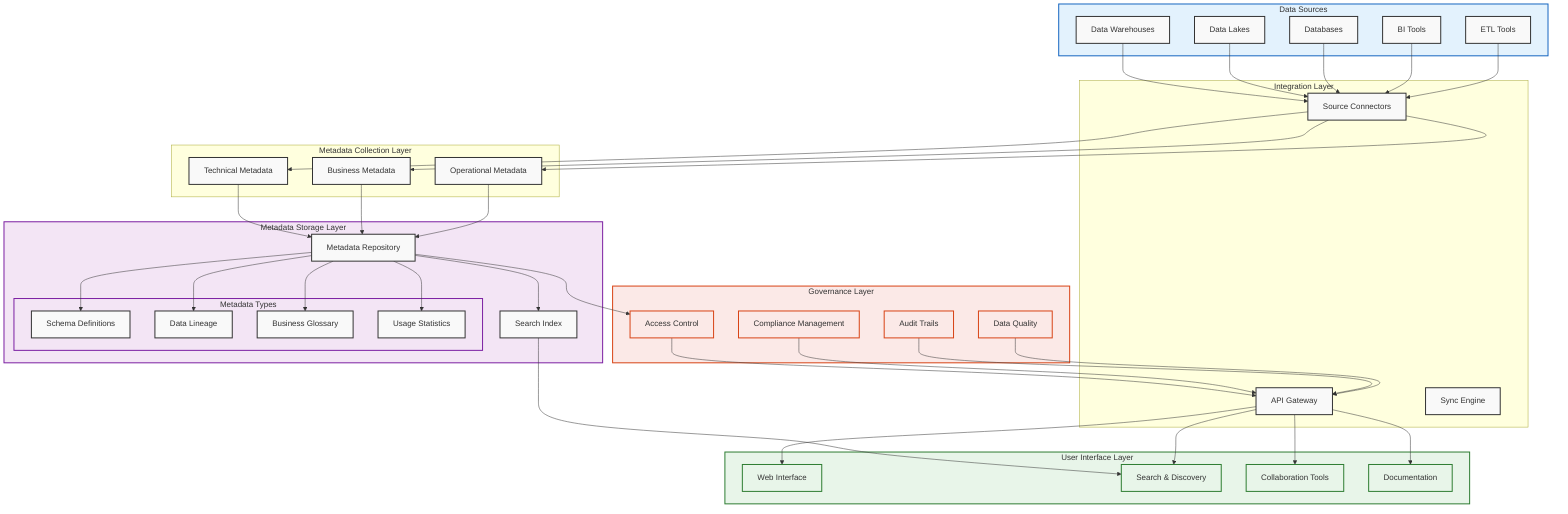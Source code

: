 graph TB
    %% Data Sources
    subgraph Sources[Data Sources]
        DW[Data Warehouses]
        DL[Data Lakes]
        DB[Databases]
        BI[BI Tools]
        ETL[ETL Tools]
    end

    %% Metadata Collection Layer
    subgraph Collection[Metadata Collection Layer]
        TM[Technical Metadata]
        BM[Business Metadata]
        OM[Operational Metadata]
    end

    %% Metadata Storage Layer
    subgraph Storage[Metadata Storage Layer]
        MR[Metadata Repository]
        SI[Search Index]
        subgraph MetadataTypes[Metadata Types]
            MT1[Schema Definitions]
            MT2[Data Lineage]
            MT3[Business Glossary]
            MT4[Usage Statistics]
        end
    end

    %% Integration Layer
    subgraph Integration[Integration Layer]
        API[API Gateway]
        CON[Source Connectors]
        SYNC[Sync Engine]
    end

    %% Governance Layer
    subgraph Governance[Governance Layer]
        AC[Access Control]
        CM[Compliance Management]
        AT[Audit Trails]
        DQ[Data Quality]
    end

    %% User Interface Layer
    subgraph UI[User Interface Layer]
        WEB[Web Interface]
        SEARCH[Search & Discovery]
        COLLAB[Collaboration Tools]
        DOC[Documentation]
    end

    %% Connections
    DW --> CON
    DL --> CON
    DB --> CON
    BI --> CON
    ETL --> CON

    CON --> TM
    CON --> BM
    CON --> OM

    TM --> MR
    BM --> MR
    OM --> MR

    MR --> MT1
    MR --> MT2
    MR --> MT3
    MR --> MT4

    MR --> SI
    SI --> SEARCH

    API --> WEB
    API --> SEARCH
    API --> COLLAB
    API --> DOC

    MR --> AC
    AC --> API
    CM --> API
    AT --> API
    DQ --> API

    classDef default fill:#f9f9f9,stroke:#333,stroke-width:2px;
    classDef source fill:#e3f2fd,stroke:#1565c0,stroke-width:2px;
    classDef storage fill:#f3e5f5,stroke:#7b1fa2,stroke-width:2px;
    classDef governance fill:#fbe9e7,stroke:#d84315,stroke-width:2px;
    classDef ui fill:#e8f5e9,stroke:#2e7d32,stroke-width:2px;

    class Sources source;
    class Storage,MetadataTypes storage;
    class Governance,AC,CM,AT,DQ governance;
    class UI,WEB,SEARCH,COLLAB,DOC ui;